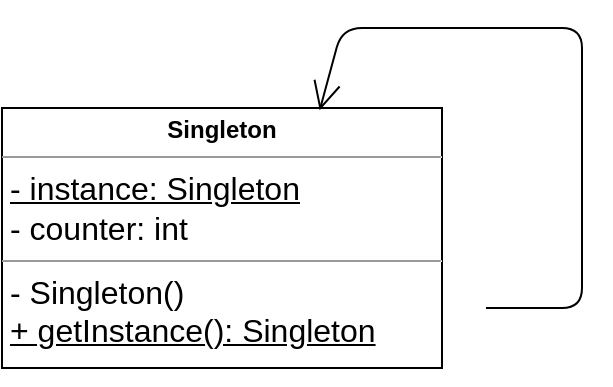 <mxfile>
    <diagram name="singleton_1" id="-Z52gMzrZzrflX0aPiBJ">
        <mxGraphModel dx="289" dy="362" grid="1" gridSize="10" guides="1" tooltips="1" connect="1" arrows="1" fold="1" page="1" pageScale="1" pageWidth="827" pageHeight="1169" math="0" shadow="0">
            <root>
                <mxCell id="5Akw9gAnhdAU1XaQ8N-A-0"/>
                <mxCell id="5Akw9gAnhdAU1XaQ8N-A-1" parent="5Akw9gAnhdAU1XaQ8N-A-0"/>
                <mxCell id="5Akw9gAnhdAU1XaQ8N-A-2" value="&lt;p style=&quot;margin: 0px ; margin-top: 4px ; text-align: center&quot;&gt;&lt;font style=&quot;font-size: 12px&quot;&gt;&lt;b&gt;Singleton&lt;/b&gt;&lt;/font&gt;&lt;/p&gt;&lt;hr size=&quot;1&quot;&gt;&lt;p style=&quot;margin: 0px ; margin-left: 4px&quot;&gt;&lt;font size=&quot;3&quot;&gt;&lt;u&gt;- instance: Singleton&lt;/u&gt;&lt;/font&gt;&lt;/p&gt;&lt;p style=&quot;margin: 0px ; margin-left: 4px&quot;&gt;&lt;font size=&quot;3&quot;&gt;- counter: int&lt;/font&gt;&lt;/p&gt;&lt;hr size=&quot;1&quot;&gt;&lt;p style=&quot;margin: 0px ; margin-left: 4px&quot;&gt;&lt;font size=&quot;3&quot;&gt;- Singleton&lt;/font&gt;&lt;span style=&quot;font-size: medium&quot;&gt;()&lt;/span&gt;&lt;/p&gt;&lt;p style=&quot;margin: 0px ; margin-left: 4px&quot;&gt;&lt;font size=&quot;3&quot;&gt;&lt;u&gt;+ getInstance(): Singleton&lt;br&gt;&lt;/u&gt;&lt;/font&gt;&lt;/p&gt;&lt;p style=&quot;margin: 0px ; margin-left: 4px&quot;&gt;&lt;br&gt;&lt;/p&gt;&lt;p style=&quot;margin: 0px ; margin-left: 4px&quot;&gt;&lt;font size=&quot;3&quot;&gt;&lt;u&gt;&lt;br&gt;&lt;/u&gt;&lt;/font&gt;&lt;/p&gt;&lt;p style=&quot;margin: 0px ; margin-left: 4px&quot;&gt;&lt;br&gt;&lt;/p&gt;&lt;p style=&quot;margin: 0px ; margin-left: 4px&quot;&gt;&lt;br&gt;&lt;/p&gt;&lt;p style=&quot;margin: 0px ; margin-left: 4px&quot;&gt;&lt;br&gt;&lt;/p&gt;" style="verticalAlign=top;align=left;overflow=fill;fontSize=12;fontFamily=Helvetica;html=1;" parent="5Akw9gAnhdAU1XaQ8N-A-1" vertex="1">
                    <mxGeometry x="70" y="240" width="220" height="130" as="geometry"/>
                </mxCell>
                <mxCell id="5Akw9gAnhdAU1XaQ8N-A-3" value="" style="endArrow=open;endFill=1;endSize=12;html=1;entryX=0.722;entryY=0.009;entryDx=0;entryDy=0;entryPerimeter=0;" parent="5Akw9gAnhdAU1XaQ8N-A-1" target="5Akw9gAnhdAU1XaQ8N-A-2" edge="1">
                    <mxGeometry width="160" relative="1" as="geometry">
                        <mxPoint x="312" y="340" as="sourcePoint"/>
                        <mxPoint x="200" y="200" as="targetPoint"/>
                        <Array as="points">
                            <mxPoint x="360" y="340"/>
                            <mxPoint x="360" y="200"/>
                            <mxPoint x="240" y="200"/>
                        </Array>
                    </mxGeometry>
                </mxCell>
                <mxCell id="5Akw9gAnhdAU1XaQ8N-A-4" style="edgeStyle=orthogonalEdgeStyle;rounded=0;orthogonalLoop=1;jettySize=auto;html=1;exitX=0.5;exitY=1;exitDx=0;exitDy=0;" parent="5Akw9gAnhdAU1XaQ8N-A-1" source="5Akw9gAnhdAU1XaQ8N-A-2" target="5Akw9gAnhdAU1XaQ8N-A-2" edge="1">
                    <mxGeometry relative="1" as="geometry"/>
                </mxCell>
            </root>
        </mxGraphModel>
    </diagram>
    <diagram name="singleton_2" id="8FmO8vae8uXLd_UL74gF">
        <mxGraphModel dx="289" dy="362" grid="1" gridSize="10" guides="1" tooltips="1" connect="1" arrows="1" fold="1" page="1" pageScale="1" pageWidth="827" pageHeight="1169" math="0" shadow="0">
            <root>
                <mxCell id="rjKnRlafuyBngDvl9Qdj-0"/>
                <mxCell id="rjKnRlafuyBngDvl9Qdj-1" parent="rjKnRlafuyBngDvl9Qdj-0"/>
                <mxCell id="rjKnRlafuyBngDvl9Qdj-2" value="&lt;p style=&quot;margin: 0px ; margin-top: 4px ; text-align: center&quot;&gt;&lt;font style=&quot;font-size: 12px&quot;&gt;&lt;b&gt;Singleton&lt;/b&gt;&lt;/font&gt;&lt;/p&gt;&lt;hr size=&quot;1&quot;&gt;&lt;p style=&quot;margin: 0px ; margin-left: 4px&quot;&gt;&lt;font size=&quot;3&quot;&gt;&lt;u&gt;- instance: Singleton&lt;/u&gt;&lt;/font&gt;&lt;/p&gt;&lt;p style=&quot;margin: 0px ; margin-left: 4px&quot;&gt;&lt;font size=&quot;3&quot;&gt;- counter: int&lt;/font&gt;&lt;/p&gt;&lt;hr size=&quot;1&quot;&gt;&lt;p style=&quot;margin: 0px ; margin-left: 4px&quot;&gt;&lt;font size=&quot;3&quot;&gt;- Singleton&lt;/font&gt;&lt;span style=&quot;font-size: medium&quot;&gt;()&lt;/span&gt;&lt;/p&gt;&lt;p style=&quot;margin: 0px ; margin-left: 4px&quot;&gt;&lt;font size=&quot;3&quot;&gt;&lt;u&gt;+ getInstance(): Singleton&lt;br&gt;&lt;/u&gt;&lt;/font&gt;&lt;/p&gt;&lt;p style=&quot;margin: 0px ; margin-left: 4px&quot;&gt;&lt;font size=&quot;3&quot;&gt;+ addValue(int): void&lt;br&gt;&lt;/font&gt;&lt;/p&gt;&lt;p style=&quot;margin: 0px ; margin-left: 4px&quot;&gt;&lt;span style=&quot;font-size: medium&quot;&gt;+ getCounter(): int&lt;/span&gt;&lt;font size=&quot;3&quot;&gt;&lt;br&gt;&lt;/font&gt;&lt;/p&gt;&lt;p style=&quot;margin: 0px ; margin-left: 4px&quot;&gt;&lt;br&gt;&lt;/p&gt;&lt;p style=&quot;margin: 0px ; margin-left: 4px&quot;&gt;&lt;br&gt;&lt;/p&gt;" style="verticalAlign=top;align=left;overflow=fill;fontSize=12;fontFamily=Helvetica;html=1;" parent="rjKnRlafuyBngDvl9Qdj-1" vertex="1">
                    <mxGeometry x="70" y="240" width="240" height="170" as="geometry"/>
                </mxCell>
                <mxCell id="rjKnRlafuyBngDvl9Qdj-3" value="" style="endArrow=open;endFill=1;endSize=12;html=1;entryX=0.722;entryY=0.009;entryDx=0;entryDy=0;entryPerimeter=0;" parent="rjKnRlafuyBngDvl9Qdj-1" target="rjKnRlafuyBngDvl9Qdj-2" edge="1">
                    <mxGeometry width="160" relative="1" as="geometry">
                        <mxPoint x="312" y="380" as="sourcePoint"/>
                        <mxPoint x="200" y="200" as="targetPoint"/>
                        <Array as="points">
                            <mxPoint x="360" y="380"/>
                            <mxPoint x="360" y="200"/>
                            <mxPoint x="240" y="200"/>
                        </Array>
                    </mxGeometry>
                </mxCell>
                <mxCell id="rjKnRlafuyBngDvl9Qdj-4" style="edgeStyle=orthogonalEdgeStyle;rounded=0;orthogonalLoop=1;jettySize=auto;html=1;exitX=0.5;exitY=1;exitDx=0;exitDy=0;" parent="rjKnRlafuyBngDvl9Qdj-1" source="rjKnRlafuyBngDvl9Qdj-2" target="rjKnRlafuyBngDvl9Qdj-2" edge="1">
                    <mxGeometry relative="1" as="geometry"/>
                </mxCell>
            </root>
        </mxGraphModel>
    </diagram>
</mxfile>